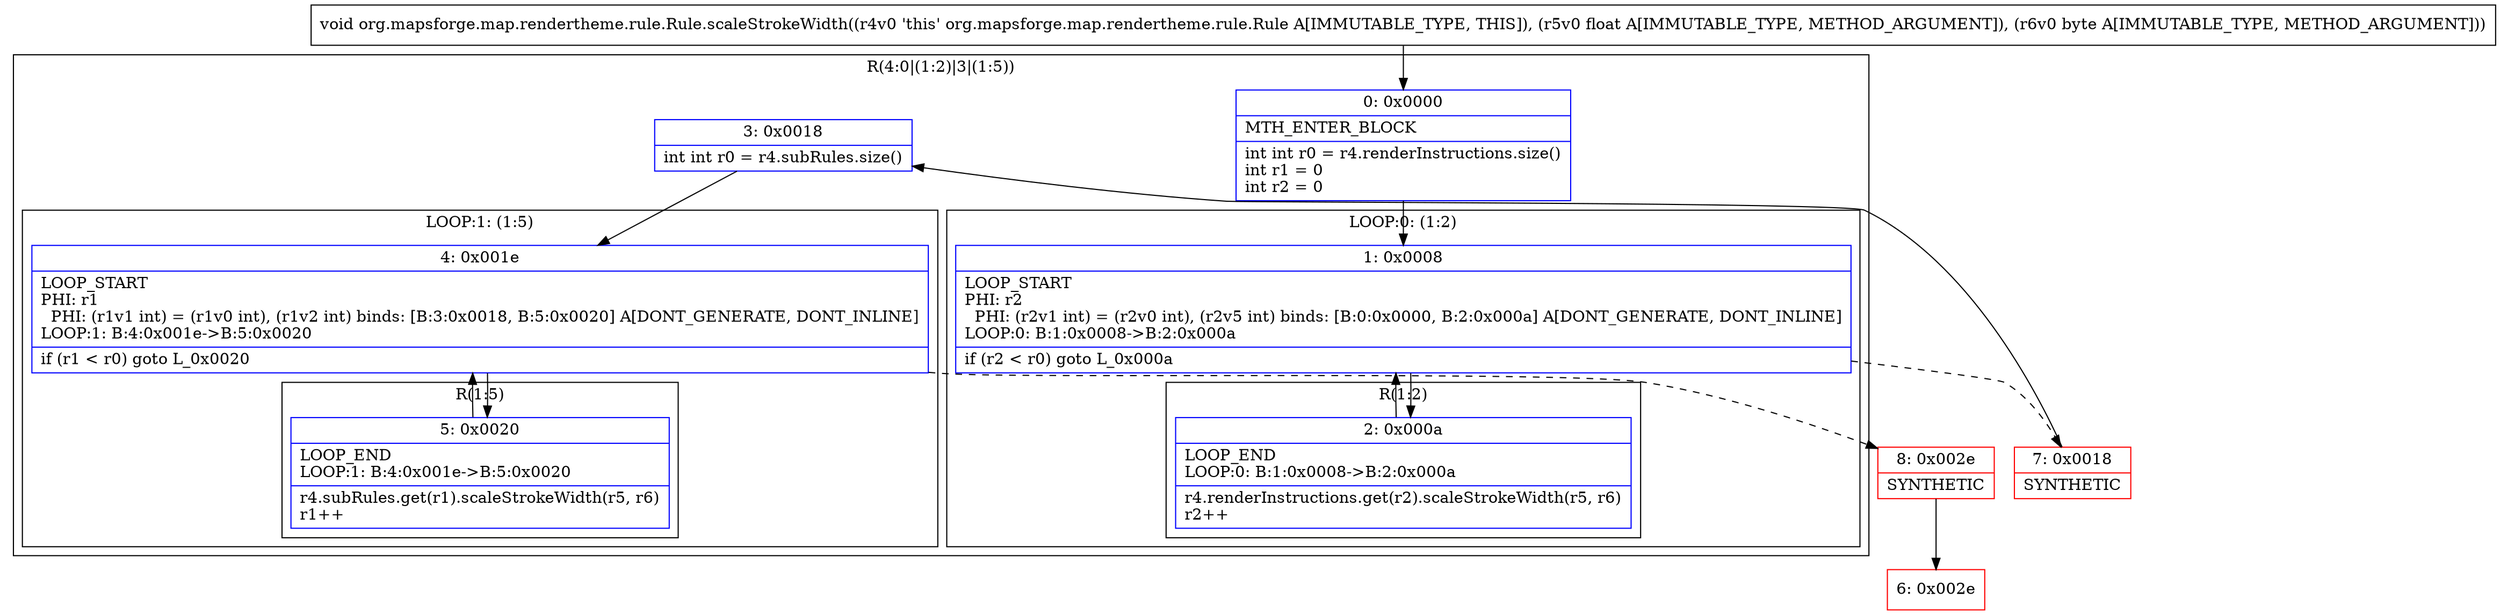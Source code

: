 digraph "CFG fororg.mapsforge.map.rendertheme.rule.Rule.scaleStrokeWidth(FB)V" {
subgraph cluster_Region_1809743969 {
label = "R(4:0|(1:2)|3|(1:5))";
node [shape=record,color=blue];
Node_0 [shape=record,label="{0\:\ 0x0000|MTH_ENTER_BLOCK\l|int int r0 = r4.renderInstructions.size()\lint r1 = 0\lint r2 = 0\l}"];
subgraph cluster_LoopRegion_472214809 {
label = "LOOP:0: (1:2)";
node [shape=record,color=blue];
Node_1 [shape=record,label="{1\:\ 0x0008|LOOP_START\lPHI: r2 \l  PHI: (r2v1 int) = (r2v0 int), (r2v5 int) binds: [B:0:0x0000, B:2:0x000a] A[DONT_GENERATE, DONT_INLINE]\lLOOP:0: B:1:0x0008\-\>B:2:0x000a\l|if (r2 \< r0) goto L_0x000a\l}"];
subgraph cluster_Region_1333427569 {
label = "R(1:2)";
node [shape=record,color=blue];
Node_2 [shape=record,label="{2\:\ 0x000a|LOOP_END\lLOOP:0: B:1:0x0008\-\>B:2:0x000a\l|r4.renderInstructions.get(r2).scaleStrokeWidth(r5, r6)\lr2++\l}"];
}
}
Node_3 [shape=record,label="{3\:\ 0x0018|int int r0 = r4.subRules.size()\l}"];
subgraph cluster_LoopRegion_1906130875 {
label = "LOOP:1: (1:5)";
node [shape=record,color=blue];
Node_4 [shape=record,label="{4\:\ 0x001e|LOOP_START\lPHI: r1 \l  PHI: (r1v1 int) = (r1v0 int), (r1v2 int) binds: [B:3:0x0018, B:5:0x0020] A[DONT_GENERATE, DONT_INLINE]\lLOOP:1: B:4:0x001e\-\>B:5:0x0020\l|if (r1 \< r0) goto L_0x0020\l}"];
subgraph cluster_Region_1345860255 {
label = "R(1:5)";
node [shape=record,color=blue];
Node_5 [shape=record,label="{5\:\ 0x0020|LOOP_END\lLOOP:1: B:4:0x001e\-\>B:5:0x0020\l|r4.subRules.get(r1).scaleStrokeWidth(r5, r6)\lr1++\l}"];
}
}
}
Node_6 [shape=record,color=red,label="{6\:\ 0x002e}"];
Node_7 [shape=record,color=red,label="{7\:\ 0x0018|SYNTHETIC\l}"];
Node_8 [shape=record,color=red,label="{8\:\ 0x002e|SYNTHETIC\l}"];
MethodNode[shape=record,label="{void org.mapsforge.map.rendertheme.rule.Rule.scaleStrokeWidth((r4v0 'this' org.mapsforge.map.rendertheme.rule.Rule A[IMMUTABLE_TYPE, THIS]), (r5v0 float A[IMMUTABLE_TYPE, METHOD_ARGUMENT]), (r6v0 byte A[IMMUTABLE_TYPE, METHOD_ARGUMENT])) }"];
MethodNode -> Node_0;
Node_0 -> Node_1;
Node_1 -> Node_2;
Node_1 -> Node_7[style=dashed];
Node_2 -> Node_1;
Node_3 -> Node_4;
Node_4 -> Node_5;
Node_4 -> Node_8[style=dashed];
Node_5 -> Node_4;
Node_7 -> Node_3;
Node_8 -> Node_6;
}

